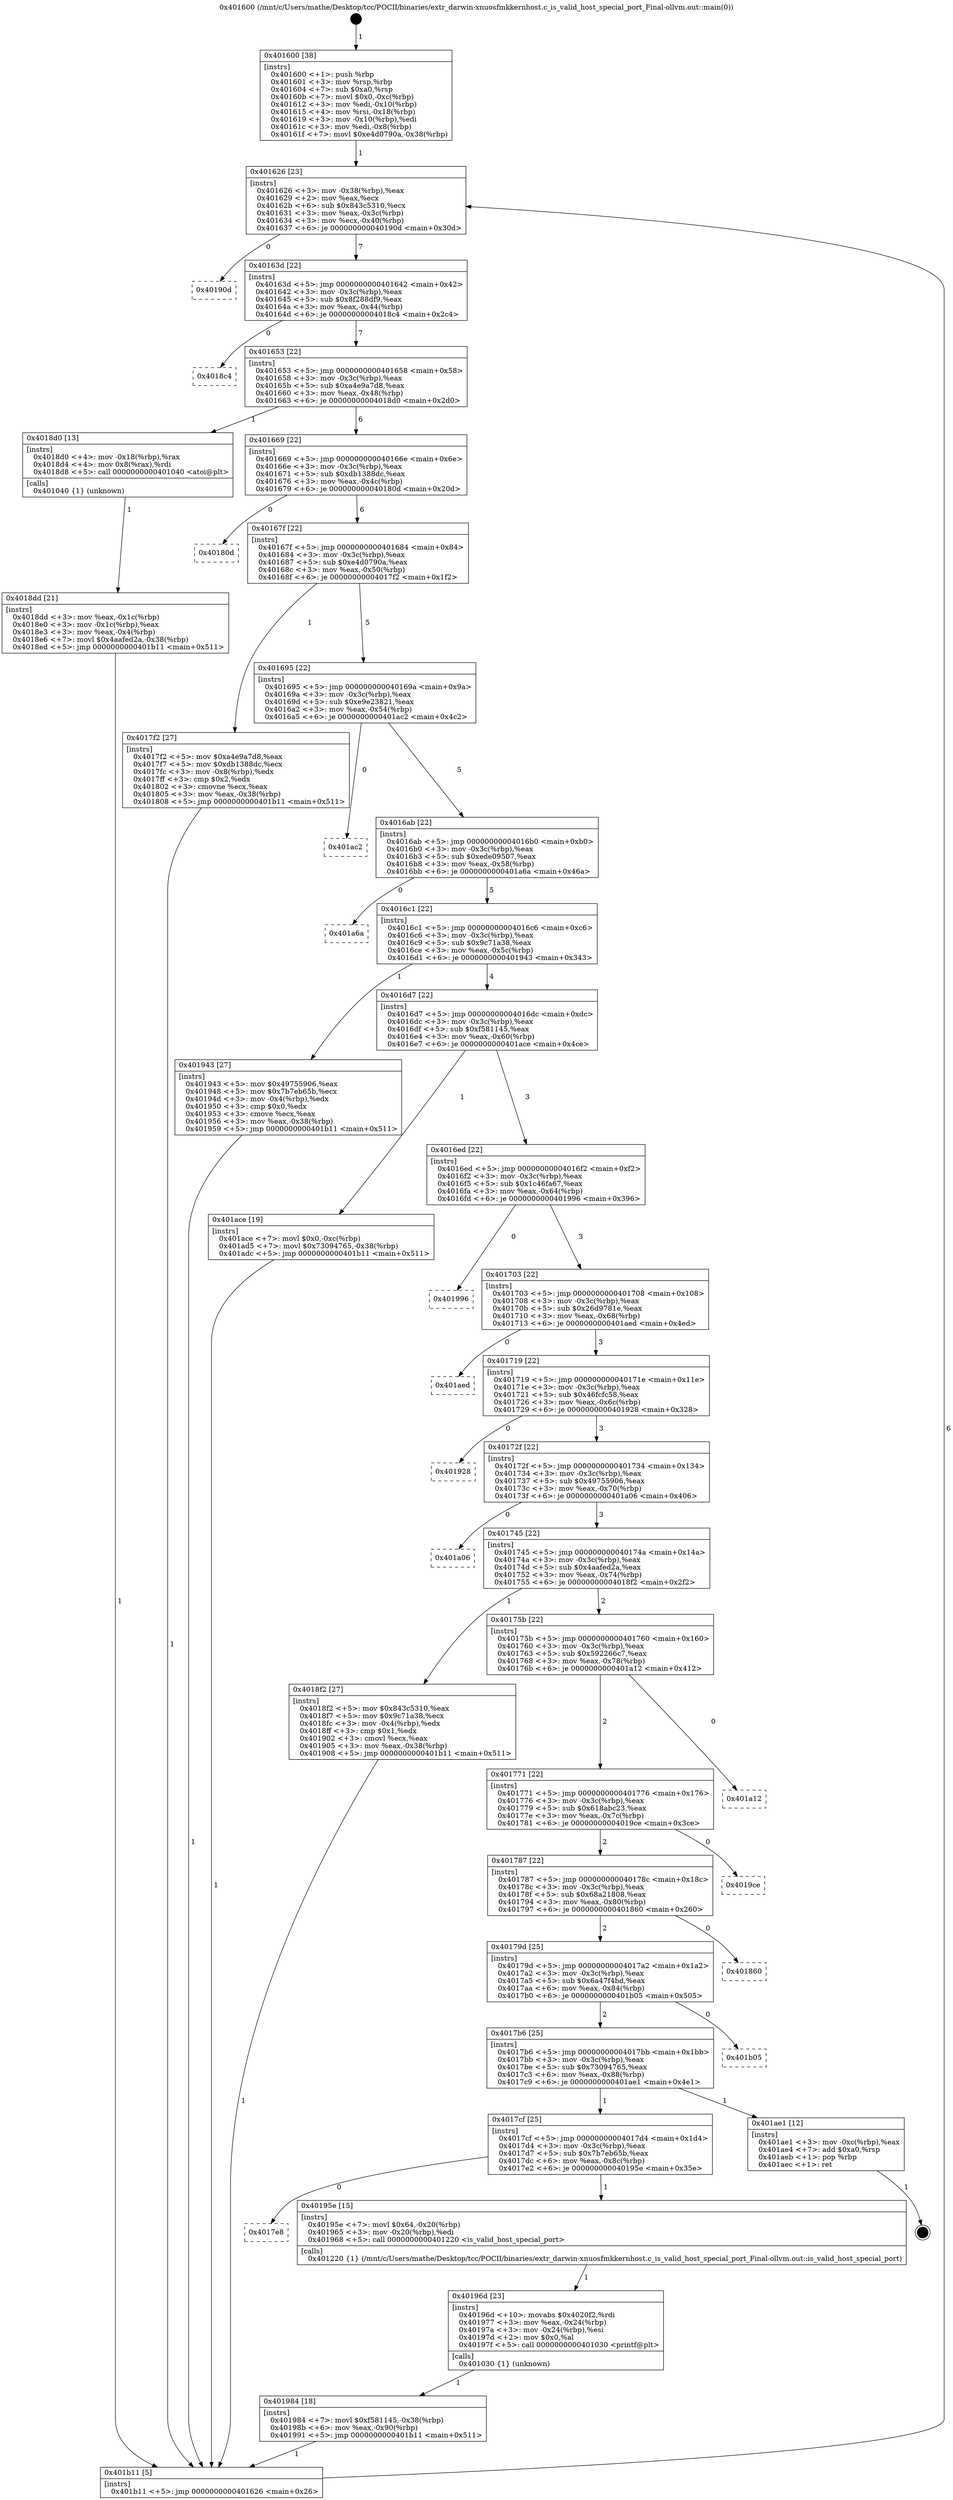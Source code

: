digraph "0x401600" {
  label = "0x401600 (/mnt/c/Users/mathe/Desktop/tcc/POCII/binaries/extr_darwin-xnuosfmkkernhost.c_is_valid_host_special_port_Final-ollvm.out::main(0))"
  labelloc = "t"
  node[shape=record]

  Entry [label="",width=0.3,height=0.3,shape=circle,fillcolor=black,style=filled]
  "0x401626" [label="{
     0x401626 [23]\l
     | [instrs]\l
     &nbsp;&nbsp;0x401626 \<+3\>: mov -0x38(%rbp),%eax\l
     &nbsp;&nbsp;0x401629 \<+2\>: mov %eax,%ecx\l
     &nbsp;&nbsp;0x40162b \<+6\>: sub $0x843c5310,%ecx\l
     &nbsp;&nbsp;0x401631 \<+3\>: mov %eax,-0x3c(%rbp)\l
     &nbsp;&nbsp;0x401634 \<+3\>: mov %ecx,-0x40(%rbp)\l
     &nbsp;&nbsp;0x401637 \<+6\>: je 000000000040190d \<main+0x30d\>\l
  }"]
  "0x40190d" [label="{
     0x40190d\l
  }", style=dashed]
  "0x40163d" [label="{
     0x40163d [22]\l
     | [instrs]\l
     &nbsp;&nbsp;0x40163d \<+5\>: jmp 0000000000401642 \<main+0x42\>\l
     &nbsp;&nbsp;0x401642 \<+3\>: mov -0x3c(%rbp),%eax\l
     &nbsp;&nbsp;0x401645 \<+5\>: sub $0x8f288df9,%eax\l
     &nbsp;&nbsp;0x40164a \<+3\>: mov %eax,-0x44(%rbp)\l
     &nbsp;&nbsp;0x40164d \<+6\>: je 00000000004018c4 \<main+0x2c4\>\l
  }"]
  Exit [label="",width=0.3,height=0.3,shape=circle,fillcolor=black,style=filled,peripheries=2]
  "0x4018c4" [label="{
     0x4018c4\l
  }", style=dashed]
  "0x401653" [label="{
     0x401653 [22]\l
     | [instrs]\l
     &nbsp;&nbsp;0x401653 \<+5\>: jmp 0000000000401658 \<main+0x58\>\l
     &nbsp;&nbsp;0x401658 \<+3\>: mov -0x3c(%rbp),%eax\l
     &nbsp;&nbsp;0x40165b \<+5\>: sub $0xa4e9a7d8,%eax\l
     &nbsp;&nbsp;0x401660 \<+3\>: mov %eax,-0x48(%rbp)\l
     &nbsp;&nbsp;0x401663 \<+6\>: je 00000000004018d0 \<main+0x2d0\>\l
  }"]
  "0x401984" [label="{
     0x401984 [18]\l
     | [instrs]\l
     &nbsp;&nbsp;0x401984 \<+7\>: movl $0xf581145,-0x38(%rbp)\l
     &nbsp;&nbsp;0x40198b \<+6\>: mov %eax,-0x90(%rbp)\l
     &nbsp;&nbsp;0x401991 \<+5\>: jmp 0000000000401b11 \<main+0x511\>\l
  }"]
  "0x4018d0" [label="{
     0x4018d0 [13]\l
     | [instrs]\l
     &nbsp;&nbsp;0x4018d0 \<+4\>: mov -0x18(%rbp),%rax\l
     &nbsp;&nbsp;0x4018d4 \<+4\>: mov 0x8(%rax),%rdi\l
     &nbsp;&nbsp;0x4018d8 \<+5\>: call 0000000000401040 \<atoi@plt\>\l
     | [calls]\l
     &nbsp;&nbsp;0x401040 \{1\} (unknown)\l
  }"]
  "0x401669" [label="{
     0x401669 [22]\l
     | [instrs]\l
     &nbsp;&nbsp;0x401669 \<+5\>: jmp 000000000040166e \<main+0x6e\>\l
     &nbsp;&nbsp;0x40166e \<+3\>: mov -0x3c(%rbp),%eax\l
     &nbsp;&nbsp;0x401671 \<+5\>: sub $0xdb1388dc,%eax\l
     &nbsp;&nbsp;0x401676 \<+3\>: mov %eax,-0x4c(%rbp)\l
     &nbsp;&nbsp;0x401679 \<+6\>: je 000000000040180d \<main+0x20d\>\l
  }"]
  "0x40196d" [label="{
     0x40196d [23]\l
     | [instrs]\l
     &nbsp;&nbsp;0x40196d \<+10\>: movabs $0x4020f2,%rdi\l
     &nbsp;&nbsp;0x401977 \<+3\>: mov %eax,-0x24(%rbp)\l
     &nbsp;&nbsp;0x40197a \<+3\>: mov -0x24(%rbp),%esi\l
     &nbsp;&nbsp;0x40197d \<+2\>: mov $0x0,%al\l
     &nbsp;&nbsp;0x40197f \<+5\>: call 0000000000401030 \<printf@plt\>\l
     | [calls]\l
     &nbsp;&nbsp;0x401030 \{1\} (unknown)\l
  }"]
  "0x40180d" [label="{
     0x40180d\l
  }", style=dashed]
  "0x40167f" [label="{
     0x40167f [22]\l
     | [instrs]\l
     &nbsp;&nbsp;0x40167f \<+5\>: jmp 0000000000401684 \<main+0x84\>\l
     &nbsp;&nbsp;0x401684 \<+3\>: mov -0x3c(%rbp),%eax\l
     &nbsp;&nbsp;0x401687 \<+5\>: sub $0xe4d0790a,%eax\l
     &nbsp;&nbsp;0x40168c \<+3\>: mov %eax,-0x50(%rbp)\l
     &nbsp;&nbsp;0x40168f \<+6\>: je 00000000004017f2 \<main+0x1f2\>\l
  }"]
  "0x4017e8" [label="{
     0x4017e8\l
  }", style=dashed]
  "0x4017f2" [label="{
     0x4017f2 [27]\l
     | [instrs]\l
     &nbsp;&nbsp;0x4017f2 \<+5\>: mov $0xa4e9a7d8,%eax\l
     &nbsp;&nbsp;0x4017f7 \<+5\>: mov $0xdb1388dc,%ecx\l
     &nbsp;&nbsp;0x4017fc \<+3\>: mov -0x8(%rbp),%edx\l
     &nbsp;&nbsp;0x4017ff \<+3\>: cmp $0x2,%edx\l
     &nbsp;&nbsp;0x401802 \<+3\>: cmovne %ecx,%eax\l
     &nbsp;&nbsp;0x401805 \<+3\>: mov %eax,-0x38(%rbp)\l
     &nbsp;&nbsp;0x401808 \<+5\>: jmp 0000000000401b11 \<main+0x511\>\l
  }"]
  "0x401695" [label="{
     0x401695 [22]\l
     | [instrs]\l
     &nbsp;&nbsp;0x401695 \<+5\>: jmp 000000000040169a \<main+0x9a\>\l
     &nbsp;&nbsp;0x40169a \<+3\>: mov -0x3c(%rbp),%eax\l
     &nbsp;&nbsp;0x40169d \<+5\>: sub $0xe9e23821,%eax\l
     &nbsp;&nbsp;0x4016a2 \<+3\>: mov %eax,-0x54(%rbp)\l
     &nbsp;&nbsp;0x4016a5 \<+6\>: je 0000000000401ac2 \<main+0x4c2\>\l
  }"]
  "0x401b11" [label="{
     0x401b11 [5]\l
     | [instrs]\l
     &nbsp;&nbsp;0x401b11 \<+5\>: jmp 0000000000401626 \<main+0x26\>\l
  }"]
  "0x401600" [label="{
     0x401600 [38]\l
     | [instrs]\l
     &nbsp;&nbsp;0x401600 \<+1\>: push %rbp\l
     &nbsp;&nbsp;0x401601 \<+3\>: mov %rsp,%rbp\l
     &nbsp;&nbsp;0x401604 \<+7\>: sub $0xa0,%rsp\l
     &nbsp;&nbsp;0x40160b \<+7\>: movl $0x0,-0xc(%rbp)\l
     &nbsp;&nbsp;0x401612 \<+3\>: mov %edi,-0x10(%rbp)\l
     &nbsp;&nbsp;0x401615 \<+4\>: mov %rsi,-0x18(%rbp)\l
     &nbsp;&nbsp;0x401619 \<+3\>: mov -0x10(%rbp),%edi\l
     &nbsp;&nbsp;0x40161c \<+3\>: mov %edi,-0x8(%rbp)\l
     &nbsp;&nbsp;0x40161f \<+7\>: movl $0xe4d0790a,-0x38(%rbp)\l
  }"]
  "0x4018dd" [label="{
     0x4018dd [21]\l
     | [instrs]\l
     &nbsp;&nbsp;0x4018dd \<+3\>: mov %eax,-0x1c(%rbp)\l
     &nbsp;&nbsp;0x4018e0 \<+3\>: mov -0x1c(%rbp),%eax\l
     &nbsp;&nbsp;0x4018e3 \<+3\>: mov %eax,-0x4(%rbp)\l
     &nbsp;&nbsp;0x4018e6 \<+7\>: movl $0x4aafed2a,-0x38(%rbp)\l
     &nbsp;&nbsp;0x4018ed \<+5\>: jmp 0000000000401b11 \<main+0x511\>\l
  }"]
  "0x40195e" [label="{
     0x40195e [15]\l
     | [instrs]\l
     &nbsp;&nbsp;0x40195e \<+7\>: movl $0x64,-0x20(%rbp)\l
     &nbsp;&nbsp;0x401965 \<+3\>: mov -0x20(%rbp),%edi\l
     &nbsp;&nbsp;0x401968 \<+5\>: call 0000000000401220 \<is_valid_host_special_port\>\l
     | [calls]\l
     &nbsp;&nbsp;0x401220 \{1\} (/mnt/c/Users/mathe/Desktop/tcc/POCII/binaries/extr_darwin-xnuosfmkkernhost.c_is_valid_host_special_port_Final-ollvm.out::is_valid_host_special_port)\l
  }"]
  "0x401ac2" [label="{
     0x401ac2\l
  }", style=dashed]
  "0x4016ab" [label="{
     0x4016ab [22]\l
     | [instrs]\l
     &nbsp;&nbsp;0x4016ab \<+5\>: jmp 00000000004016b0 \<main+0xb0\>\l
     &nbsp;&nbsp;0x4016b0 \<+3\>: mov -0x3c(%rbp),%eax\l
     &nbsp;&nbsp;0x4016b3 \<+5\>: sub $0xede09507,%eax\l
     &nbsp;&nbsp;0x4016b8 \<+3\>: mov %eax,-0x58(%rbp)\l
     &nbsp;&nbsp;0x4016bb \<+6\>: je 0000000000401a6a \<main+0x46a\>\l
  }"]
  "0x4017cf" [label="{
     0x4017cf [25]\l
     | [instrs]\l
     &nbsp;&nbsp;0x4017cf \<+5\>: jmp 00000000004017d4 \<main+0x1d4\>\l
     &nbsp;&nbsp;0x4017d4 \<+3\>: mov -0x3c(%rbp),%eax\l
     &nbsp;&nbsp;0x4017d7 \<+5\>: sub $0x7b7eb65b,%eax\l
     &nbsp;&nbsp;0x4017dc \<+6\>: mov %eax,-0x8c(%rbp)\l
     &nbsp;&nbsp;0x4017e2 \<+6\>: je 000000000040195e \<main+0x35e\>\l
  }"]
  "0x401a6a" [label="{
     0x401a6a\l
  }", style=dashed]
  "0x4016c1" [label="{
     0x4016c1 [22]\l
     | [instrs]\l
     &nbsp;&nbsp;0x4016c1 \<+5\>: jmp 00000000004016c6 \<main+0xc6\>\l
     &nbsp;&nbsp;0x4016c6 \<+3\>: mov -0x3c(%rbp),%eax\l
     &nbsp;&nbsp;0x4016c9 \<+5\>: sub $0x9c71a38,%eax\l
     &nbsp;&nbsp;0x4016ce \<+3\>: mov %eax,-0x5c(%rbp)\l
     &nbsp;&nbsp;0x4016d1 \<+6\>: je 0000000000401943 \<main+0x343\>\l
  }"]
  "0x401ae1" [label="{
     0x401ae1 [12]\l
     | [instrs]\l
     &nbsp;&nbsp;0x401ae1 \<+3\>: mov -0xc(%rbp),%eax\l
     &nbsp;&nbsp;0x401ae4 \<+7\>: add $0xa0,%rsp\l
     &nbsp;&nbsp;0x401aeb \<+1\>: pop %rbp\l
     &nbsp;&nbsp;0x401aec \<+1\>: ret\l
  }"]
  "0x401943" [label="{
     0x401943 [27]\l
     | [instrs]\l
     &nbsp;&nbsp;0x401943 \<+5\>: mov $0x49755906,%eax\l
     &nbsp;&nbsp;0x401948 \<+5\>: mov $0x7b7eb65b,%ecx\l
     &nbsp;&nbsp;0x40194d \<+3\>: mov -0x4(%rbp),%edx\l
     &nbsp;&nbsp;0x401950 \<+3\>: cmp $0x0,%edx\l
     &nbsp;&nbsp;0x401953 \<+3\>: cmove %ecx,%eax\l
     &nbsp;&nbsp;0x401956 \<+3\>: mov %eax,-0x38(%rbp)\l
     &nbsp;&nbsp;0x401959 \<+5\>: jmp 0000000000401b11 \<main+0x511\>\l
  }"]
  "0x4016d7" [label="{
     0x4016d7 [22]\l
     | [instrs]\l
     &nbsp;&nbsp;0x4016d7 \<+5\>: jmp 00000000004016dc \<main+0xdc\>\l
     &nbsp;&nbsp;0x4016dc \<+3\>: mov -0x3c(%rbp),%eax\l
     &nbsp;&nbsp;0x4016df \<+5\>: sub $0xf581145,%eax\l
     &nbsp;&nbsp;0x4016e4 \<+3\>: mov %eax,-0x60(%rbp)\l
     &nbsp;&nbsp;0x4016e7 \<+6\>: je 0000000000401ace \<main+0x4ce\>\l
  }"]
  "0x4017b6" [label="{
     0x4017b6 [25]\l
     | [instrs]\l
     &nbsp;&nbsp;0x4017b6 \<+5\>: jmp 00000000004017bb \<main+0x1bb\>\l
     &nbsp;&nbsp;0x4017bb \<+3\>: mov -0x3c(%rbp),%eax\l
     &nbsp;&nbsp;0x4017be \<+5\>: sub $0x73094765,%eax\l
     &nbsp;&nbsp;0x4017c3 \<+6\>: mov %eax,-0x88(%rbp)\l
     &nbsp;&nbsp;0x4017c9 \<+6\>: je 0000000000401ae1 \<main+0x4e1\>\l
  }"]
  "0x401ace" [label="{
     0x401ace [19]\l
     | [instrs]\l
     &nbsp;&nbsp;0x401ace \<+7\>: movl $0x0,-0xc(%rbp)\l
     &nbsp;&nbsp;0x401ad5 \<+7\>: movl $0x73094765,-0x38(%rbp)\l
     &nbsp;&nbsp;0x401adc \<+5\>: jmp 0000000000401b11 \<main+0x511\>\l
  }"]
  "0x4016ed" [label="{
     0x4016ed [22]\l
     | [instrs]\l
     &nbsp;&nbsp;0x4016ed \<+5\>: jmp 00000000004016f2 \<main+0xf2\>\l
     &nbsp;&nbsp;0x4016f2 \<+3\>: mov -0x3c(%rbp),%eax\l
     &nbsp;&nbsp;0x4016f5 \<+5\>: sub $0x1c46fa67,%eax\l
     &nbsp;&nbsp;0x4016fa \<+3\>: mov %eax,-0x64(%rbp)\l
     &nbsp;&nbsp;0x4016fd \<+6\>: je 0000000000401996 \<main+0x396\>\l
  }"]
  "0x401b05" [label="{
     0x401b05\l
  }", style=dashed]
  "0x401996" [label="{
     0x401996\l
  }", style=dashed]
  "0x401703" [label="{
     0x401703 [22]\l
     | [instrs]\l
     &nbsp;&nbsp;0x401703 \<+5\>: jmp 0000000000401708 \<main+0x108\>\l
     &nbsp;&nbsp;0x401708 \<+3\>: mov -0x3c(%rbp),%eax\l
     &nbsp;&nbsp;0x40170b \<+5\>: sub $0x26d9781e,%eax\l
     &nbsp;&nbsp;0x401710 \<+3\>: mov %eax,-0x68(%rbp)\l
     &nbsp;&nbsp;0x401713 \<+6\>: je 0000000000401aed \<main+0x4ed\>\l
  }"]
  "0x40179d" [label="{
     0x40179d [25]\l
     | [instrs]\l
     &nbsp;&nbsp;0x40179d \<+5\>: jmp 00000000004017a2 \<main+0x1a2\>\l
     &nbsp;&nbsp;0x4017a2 \<+3\>: mov -0x3c(%rbp),%eax\l
     &nbsp;&nbsp;0x4017a5 \<+5\>: sub $0x6a47f4bd,%eax\l
     &nbsp;&nbsp;0x4017aa \<+6\>: mov %eax,-0x84(%rbp)\l
     &nbsp;&nbsp;0x4017b0 \<+6\>: je 0000000000401b05 \<main+0x505\>\l
  }"]
  "0x401aed" [label="{
     0x401aed\l
  }", style=dashed]
  "0x401719" [label="{
     0x401719 [22]\l
     | [instrs]\l
     &nbsp;&nbsp;0x401719 \<+5\>: jmp 000000000040171e \<main+0x11e\>\l
     &nbsp;&nbsp;0x40171e \<+3\>: mov -0x3c(%rbp),%eax\l
     &nbsp;&nbsp;0x401721 \<+5\>: sub $0x46fcfc58,%eax\l
     &nbsp;&nbsp;0x401726 \<+3\>: mov %eax,-0x6c(%rbp)\l
     &nbsp;&nbsp;0x401729 \<+6\>: je 0000000000401928 \<main+0x328\>\l
  }"]
  "0x401860" [label="{
     0x401860\l
  }", style=dashed]
  "0x401928" [label="{
     0x401928\l
  }", style=dashed]
  "0x40172f" [label="{
     0x40172f [22]\l
     | [instrs]\l
     &nbsp;&nbsp;0x40172f \<+5\>: jmp 0000000000401734 \<main+0x134\>\l
     &nbsp;&nbsp;0x401734 \<+3\>: mov -0x3c(%rbp),%eax\l
     &nbsp;&nbsp;0x401737 \<+5\>: sub $0x49755906,%eax\l
     &nbsp;&nbsp;0x40173c \<+3\>: mov %eax,-0x70(%rbp)\l
     &nbsp;&nbsp;0x40173f \<+6\>: je 0000000000401a06 \<main+0x406\>\l
  }"]
  "0x401787" [label="{
     0x401787 [22]\l
     | [instrs]\l
     &nbsp;&nbsp;0x401787 \<+5\>: jmp 000000000040178c \<main+0x18c\>\l
     &nbsp;&nbsp;0x40178c \<+3\>: mov -0x3c(%rbp),%eax\l
     &nbsp;&nbsp;0x40178f \<+5\>: sub $0x68a21808,%eax\l
     &nbsp;&nbsp;0x401794 \<+3\>: mov %eax,-0x80(%rbp)\l
     &nbsp;&nbsp;0x401797 \<+6\>: je 0000000000401860 \<main+0x260\>\l
  }"]
  "0x401a06" [label="{
     0x401a06\l
  }", style=dashed]
  "0x401745" [label="{
     0x401745 [22]\l
     | [instrs]\l
     &nbsp;&nbsp;0x401745 \<+5\>: jmp 000000000040174a \<main+0x14a\>\l
     &nbsp;&nbsp;0x40174a \<+3\>: mov -0x3c(%rbp),%eax\l
     &nbsp;&nbsp;0x40174d \<+5\>: sub $0x4aafed2a,%eax\l
     &nbsp;&nbsp;0x401752 \<+3\>: mov %eax,-0x74(%rbp)\l
     &nbsp;&nbsp;0x401755 \<+6\>: je 00000000004018f2 \<main+0x2f2\>\l
  }"]
  "0x4019ce" [label="{
     0x4019ce\l
  }", style=dashed]
  "0x4018f2" [label="{
     0x4018f2 [27]\l
     | [instrs]\l
     &nbsp;&nbsp;0x4018f2 \<+5\>: mov $0x843c5310,%eax\l
     &nbsp;&nbsp;0x4018f7 \<+5\>: mov $0x9c71a38,%ecx\l
     &nbsp;&nbsp;0x4018fc \<+3\>: mov -0x4(%rbp),%edx\l
     &nbsp;&nbsp;0x4018ff \<+3\>: cmp $0x1,%edx\l
     &nbsp;&nbsp;0x401902 \<+3\>: cmovl %ecx,%eax\l
     &nbsp;&nbsp;0x401905 \<+3\>: mov %eax,-0x38(%rbp)\l
     &nbsp;&nbsp;0x401908 \<+5\>: jmp 0000000000401b11 \<main+0x511\>\l
  }"]
  "0x40175b" [label="{
     0x40175b [22]\l
     | [instrs]\l
     &nbsp;&nbsp;0x40175b \<+5\>: jmp 0000000000401760 \<main+0x160\>\l
     &nbsp;&nbsp;0x401760 \<+3\>: mov -0x3c(%rbp),%eax\l
     &nbsp;&nbsp;0x401763 \<+5\>: sub $0x592266c7,%eax\l
     &nbsp;&nbsp;0x401768 \<+3\>: mov %eax,-0x78(%rbp)\l
     &nbsp;&nbsp;0x40176b \<+6\>: je 0000000000401a12 \<main+0x412\>\l
  }"]
  "0x401771" [label="{
     0x401771 [22]\l
     | [instrs]\l
     &nbsp;&nbsp;0x401771 \<+5\>: jmp 0000000000401776 \<main+0x176\>\l
     &nbsp;&nbsp;0x401776 \<+3\>: mov -0x3c(%rbp),%eax\l
     &nbsp;&nbsp;0x401779 \<+5\>: sub $0x618abc23,%eax\l
     &nbsp;&nbsp;0x40177e \<+3\>: mov %eax,-0x7c(%rbp)\l
     &nbsp;&nbsp;0x401781 \<+6\>: je 00000000004019ce \<main+0x3ce\>\l
  }"]
  "0x401a12" [label="{
     0x401a12\l
  }", style=dashed]
  Entry -> "0x401600" [label=" 1"]
  "0x401626" -> "0x40190d" [label=" 0"]
  "0x401626" -> "0x40163d" [label=" 7"]
  "0x401ae1" -> Exit [label=" 1"]
  "0x40163d" -> "0x4018c4" [label=" 0"]
  "0x40163d" -> "0x401653" [label=" 7"]
  "0x401ace" -> "0x401b11" [label=" 1"]
  "0x401653" -> "0x4018d0" [label=" 1"]
  "0x401653" -> "0x401669" [label=" 6"]
  "0x401984" -> "0x401b11" [label=" 1"]
  "0x401669" -> "0x40180d" [label=" 0"]
  "0x401669" -> "0x40167f" [label=" 6"]
  "0x40196d" -> "0x401984" [label=" 1"]
  "0x40167f" -> "0x4017f2" [label=" 1"]
  "0x40167f" -> "0x401695" [label=" 5"]
  "0x4017f2" -> "0x401b11" [label=" 1"]
  "0x401600" -> "0x401626" [label=" 1"]
  "0x401b11" -> "0x401626" [label=" 6"]
  "0x4018d0" -> "0x4018dd" [label=" 1"]
  "0x4018dd" -> "0x401b11" [label=" 1"]
  "0x40195e" -> "0x40196d" [label=" 1"]
  "0x401695" -> "0x401ac2" [label=" 0"]
  "0x401695" -> "0x4016ab" [label=" 5"]
  "0x4017cf" -> "0x4017e8" [label=" 0"]
  "0x4016ab" -> "0x401a6a" [label=" 0"]
  "0x4016ab" -> "0x4016c1" [label=" 5"]
  "0x4017cf" -> "0x40195e" [label=" 1"]
  "0x4016c1" -> "0x401943" [label=" 1"]
  "0x4016c1" -> "0x4016d7" [label=" 4"]
  "0x4017b6" -> "0x4017cf" [label=" 1"]
  "0x4016d7" -> "0x401ace" [label=" 1"]
  "0x4016d7" -> "0x4016ed" [label=" 3"]
  "0x4017b6" -> "0x401ae1" [label=" 1"]
  "0x4016ed" -> "0x401996" [label=" 0"]
  "0x4016ed" -> "0x401703" [label=" 3"]
  "0x40179d" -> "0x4017b6" [label=" 2"]
  "0x401703" -> "0x401aed" [label=" 0"]
  "0x401703" -> "0x401719" [label=" 3"]
  "0x40179d" -> "0x401b05" [label=" 0"]
  "0x401719" -> "0x401928" [label=" 0"]
  "0x401719" -> "0x40172f" [label=" 3"]
  "0x401787" -> "0x40179d" [label=" 2"]
  "0x40172f" -> "0x401a06" [label=" 0"]
  "0x40172f" -> "0x401745" [label=" 3"]
  "0x401787" -> "0x401860" [label=" 0"]
  "0x401745" -> "0x4018f2" [label=" 1"]
  "0x401745" -> "0x40175b" [label=" 2"]
  "0x4018f2" -> "0x401b11" [label=" 1"]
  "0x401943" -> "0x401b11" [label=" 1"]
  "0x401771" -> "0x401787" [label=" 2"]
  "0x40175b" -> "0x401a12" [label=" 0"]
  "0x40175b" -> "0x401771" [label=" 2"]
  "0x401771" -> "0x4019ce" [label=" 0"]
}
